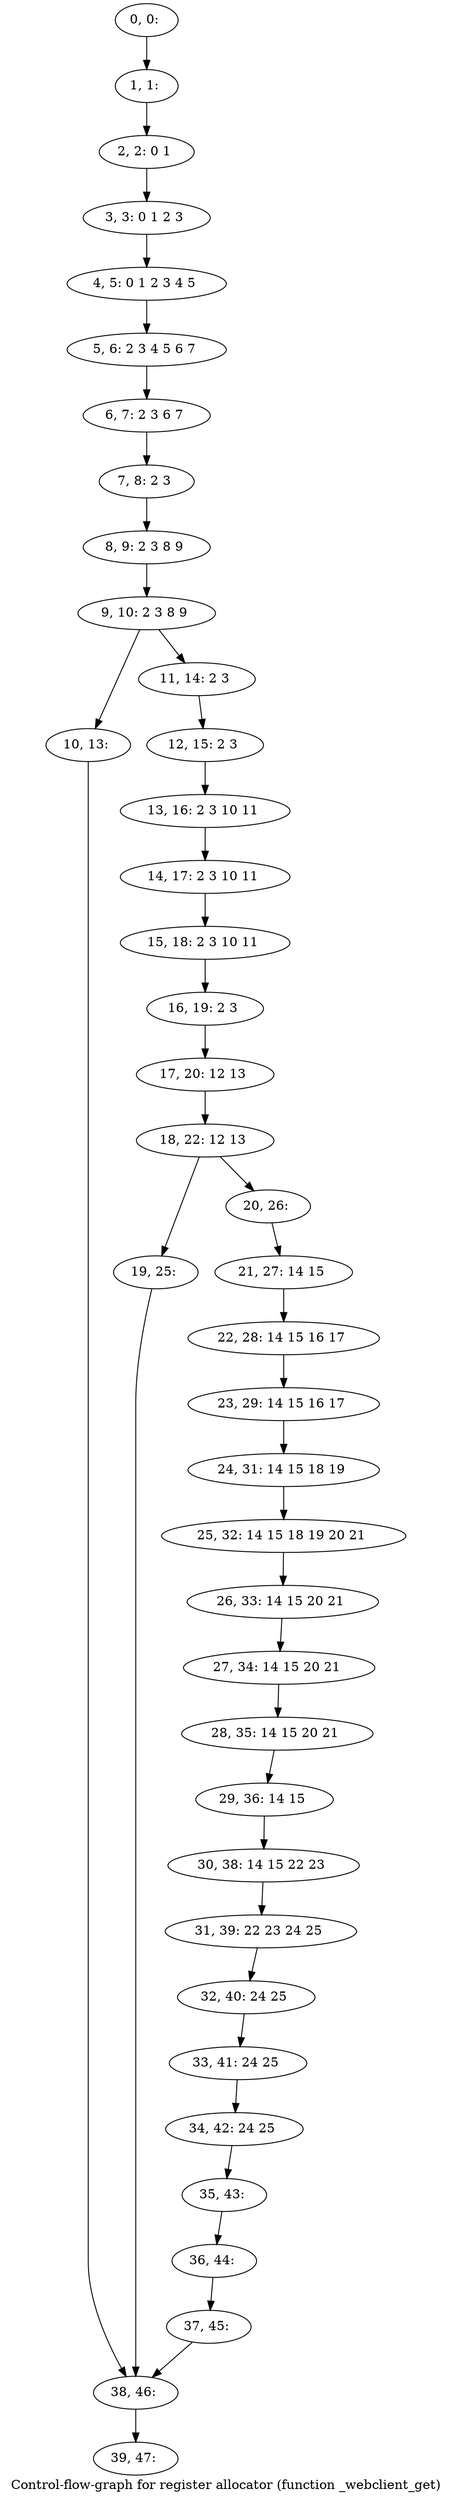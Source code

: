 digraph G {
graph [label="Control-flow-graph for register allocator (function _webclient_get)"]
0[label="0, 0: "];
1[label="1, 1: "];
2[label="2, 2: 0 1 "];
3[label="3, 3: 0 1 2 3 "];
4[label="4, 5: 0 1 2 3 4 5 "];
5[label="5, 6: 2 3 4 5 6 7 "];
6[label="6, 7: 2 3 6 7 "];
7[label="7, 8: 2 3 "];
8[label="8, 9: 2 3 8 9 "];
9[label="9, 10: 2 3 8 9 "];
10[label="10, 13: "];
11[label="11, 14: 2 3 "];
12[label="12, 15: 2 3 "];
13[label="13, 16: 2 3 10 11 "];
14[label="14, 17: 2 3 10 11 "];
15[label="15, 18: 2 3 10 11 "];
16[label="16, 19: 2 3 "];
17[label="17, 20: 12 13 "];
18[label="18, 22: 12 13 "];
19[label="19, 25: "];
20[label="20, 26: "];
21[label="21, 27: 14 15 "];
22[label="22, 28: 14 15 16 17 "];
23[label="23, 29: 14 15 16 17 "];
24[label="24, 31: 14 15 18 19 "];
25[label="25, 32: 14 15 18 19 20 21 "];
26[label="26, 33: 14 15 20 21 "];
27[label="27, 34: 14 15 20 21 "];
28[label="28, 35: 14 15 20 21 "];
29[label="29, 36: 14 15 "];
30[label="30, 38: 14 15 22 23 "];
31[label="31, 39: 22 23 24 25 "];
32[label="32, 40: 24 25 "];
33[label="33, 41: 24 25 "];
34[label="34, 42: 24 25 "];
35[label="35, 43: "];
36[label="36, 44: "];
37[label="37, 45: "];
38[label="38, 46: "];
39[label="39, 47: "];
0->1 ;
1->2 ;
2->3 ;
3->4 ;
4->5 ;
5->6 ;
6->7 ;
7->8 ;
8->9 ;
9->10 ;
9->11 ;
10->38 ;
11->12 ;
12->13 ;
13->14 ;
14->15 ;
15->16 ;
16->17 ;
17->18 ;
18->19 ;
18->20 ;
19->38 ;
20->21 ;
21->22 ;
22->23 ;
23->24 ;
24->25 ;
25->26 ;
26->27 ;
27->28 ;
28->29 ;
29->30 ;
30->31 ;
31->32 ;
32->33 ;
33->34 ;
34->35 ;
35->36 ;
36->37 ;
37->38 ;
38->39 ;
}
